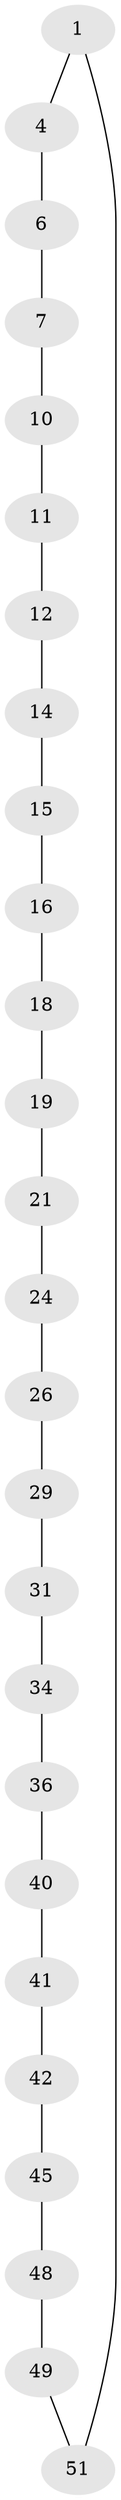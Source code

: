 // original degree distribution, {2: 1.0}
// Generated by graph-tools (version 1.1) at 2025/20/03/04/25 18:20:23]
// undirected, 26 vertices, 26 edges
graph export_dot {
graph [start="1"]
  node [color=gray90,style=filled];
  1 [super="+2+53"];
  4 [super="+5"];
  6;
  7 [super="+8"];
  10;
  11;
  12 [super="+13"];
  14;
  15;
  16 [super="+17"];
  18;
  19 [super="+20"];
  21 [super="+22"];
  24 [super="+25"];
  26 [super="+27"];
  29 [super="+30"];
  31 [super="+32"];
  34 [super="+35"];
  36 [super="+37"];
  40;
  41;
  42 [super="+43"];
  45 [super="+46"];
  48;
  49 [super="+50"];
  51 [super="+52"];
  1 -- 4;
  1 -- 51;
  4 -- 6;
  6 -- 7;
  7 -- 10;
  10 -- 11;
  11 -- 12;
  12 -- 14;
  14 -- 15;
  15 -- 16;
  16 -- 18;
  18 -- 19;
  19 -- 21;
  21 -- 24;
  24 -- 26;
  26 -- 29;
  29 -- 31;
  31 -- 34;
  34 -- 36;
  36 -- 40;
  40 -- 41;
  41 -- 42;
  42 -- 45;
  45 -- 48;
  48 -- 49;
  49 -- 51;
}
